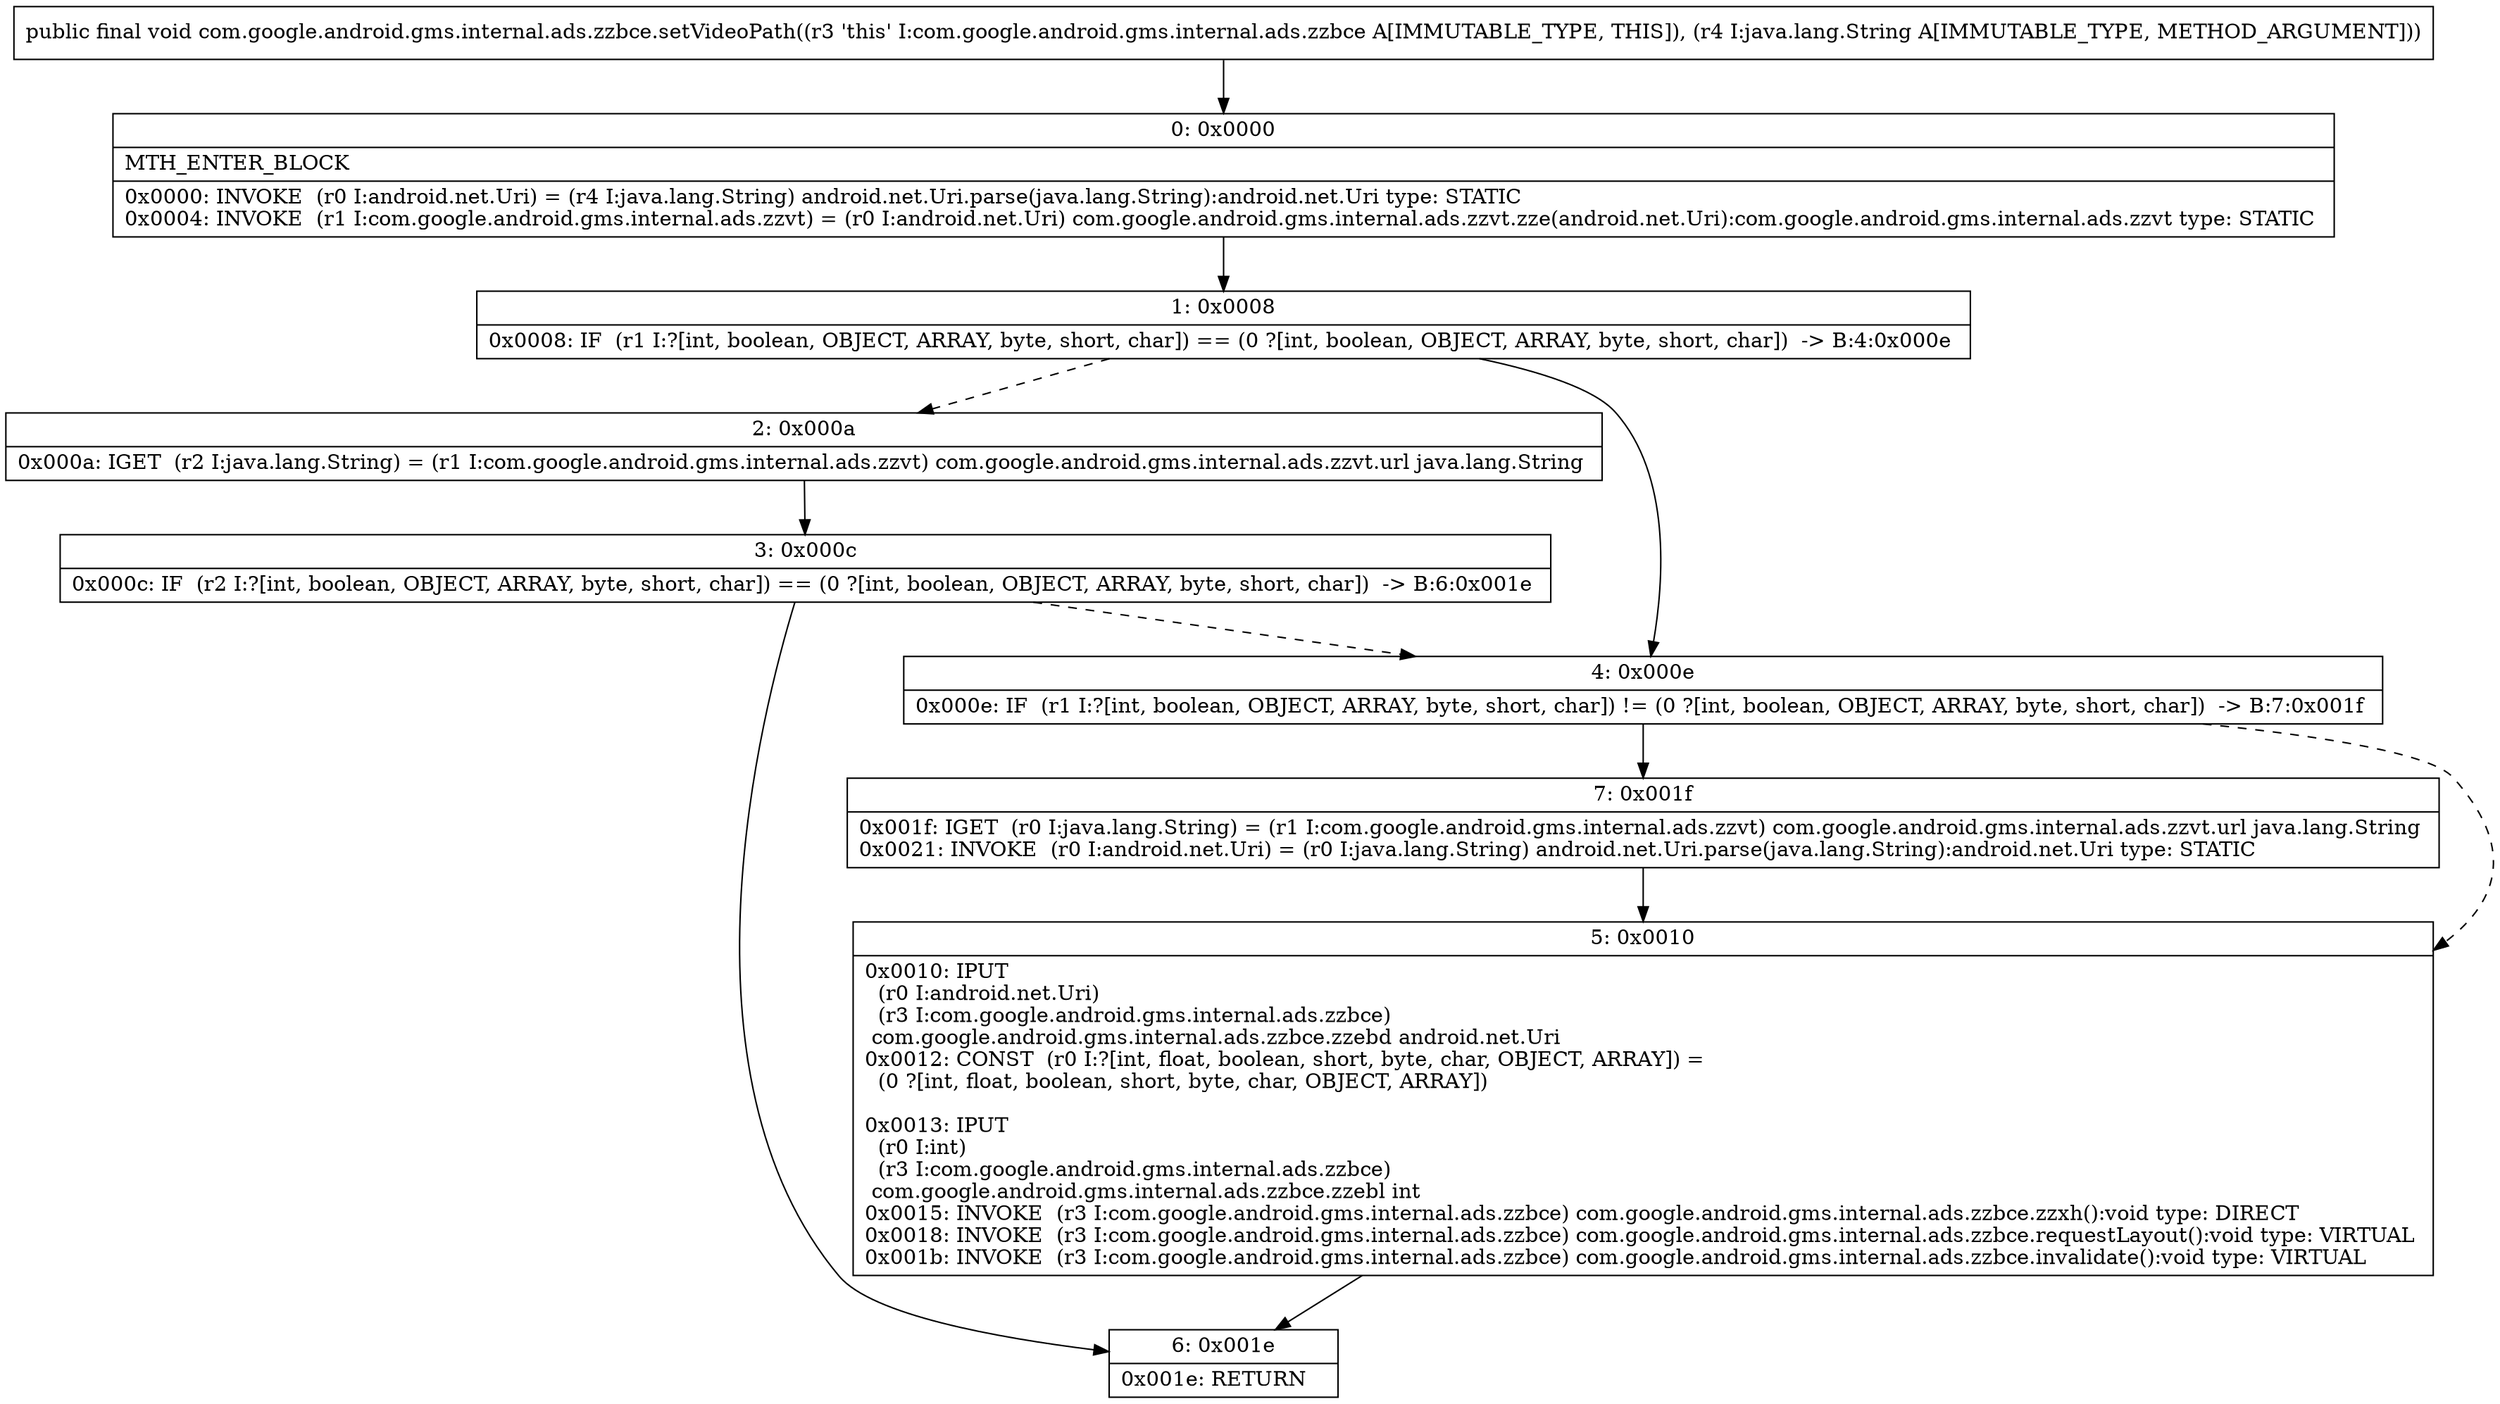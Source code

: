 digraph "CFG forcom.google.android.gms.internal.ads.zzbce.setVideoPath(Ljava\/lang\/String;)V" {
Node_0 [shape=record,label="{0\:\ 0x0000|MTH_ENTER_BLOCK\l|0x0000: INVOKE  (r0 I:android.net.Uri) = (r4 I:java.lang.String) android.net.Uri.parse(java.lang.String):android.net.Uri type: STATIC \l0x0004: INVOKE  (r1 I:com.google.android.gms.internal.ads.zzvt) = (r0 I:android.net.Uri) com.google.android.gms.internal.ads.zzvt.zze(android.net.Uri):com.google.android.gms.internal.ads.zzvt type: STATIC \l}"];
Node_1 [shape=record,label="{1\:\ 0x0008|0x0008: IF  (r1 I:?[int, boolean, OBJECT, ARRAY, byte, short, char]) == (0 ?[int, boolean, OBJECT, ARRAY, byte, short, char])  \-\> B:4:0x000e \l}"];
Node_2 [shape=record,label="{2\:\ 0x000a|0x000a: IGET  (r2 I:java.lang.String) = (r1 I:com.google.android.gms.internal.ads.zzvt) com.google.android.gms.internal.ads.zzvt.url java.lang.String \l}"];
Node_3 [shape=record,label="{3\:\ 0x000c|0x000c: IF  (r2 I:?[int, boolean, OBJECT, ARRAY, byte, short, char]) == (0 ?[int, boolean, OBJECT, ARRAY, byte, short, char])  \-\> B:6:0x001e \l}"];
Node_4 [shape=record,label="{4\:\ 0x000e|0x000e: IF  (r1 I:?[int, boolean, OBJECT, ARRAY, byte, short, char]) != (0 ?[int, boolean, OBJECT, ARRAY, byte, short, char])  \-\> B:7:0x001f \l}"];
Node_5 [shape=record,label="{5\:\ 0x0010|0x0010: IPUT  \l  (r0 I:android.net.Uri)\l  (r3 I:com.google.android.gms.internal.ads.zzbce)\l com.google.android.gms.internal.ads.zzbce.zzebd android.net.Uri \l0x0012: CONST  (r0 I:?[int, float, boolean, short, byte, char, OBJECT, ARRAY]) = \l  (0 ?[int, float, boolean, short, byte, char, OBJECT, ARRAY])\l \l0x0013: IPUT  \l  (r0 I:int)\l  (r3 I:com.google.android.gms.internal.ads.zzbce)\l com.google.android.gms.internal.ads.zzbce.zzebl int \l0x0015: INVOKE  (r3 I:com.google.android.gms.internal.ads.zzbce) com.google.android.gms.internal.ads.zzbce.zzxh():void type: DIRECT \l0x0018: INVOKE  (r3 I:com.google.android.gms.internal.ads.zzbce) com.google.android.gms.internal.ads.zzbce.requestLayout():void type: VIRTUAL \l0x001b: INVOKE  (r3 I:com.google.android.gms.internal.ads.zzbce) com.google.android.gms.internal.ads.zzbce.invalidate():void type: VIRTUAL \l}"];
Node_6 [shape=record,label="{6\:\ 0x001e|0x001e: RETURN   \l}"];
Node_7 [shape=record,label="{7\:\ 0x001f|0x001f: IGET  (r0 I:java.lang.String) = (r1 I:com.google.android.gms.internal.ads.zzvt) com.google.android.gms.internal.ads.zzvt.url java.lang.String \l0x0021: INVOKE  (r0 I:android.net.Uri) = (r0 I:java.lang.String) android.net.Uri.parse(java.lang.String):android.net.Uri type: STATIC \l}"];
MethodNode[shape=record,label="{public final void com.google.android.gms.internal.ads.zzbce.setVideoPath((r3 'this' I:com.google.android.gms.internal.ads.zzbce A[IMMUTABLE_TYPE, THIS]), (r4 I:java.lang.String A[IMMUTABLE_TYPE, METHOD_ARGUMENT])) }"];
MethodNode -> Node_0;
Node_0 -> Node_1;
Node_1 -> Node_2[style=dashed];
Node_1 -> Node_4;
Node_2 -> Node_3;
Node_3 -> Node_4[style=dashed];
Node_3 -> Node_6;
Node_4 -> Node_5[style=dashed];
Node_4 -> Node_7;
Node_5 -> Node_6;
Node_7 -> Node_5;
}

